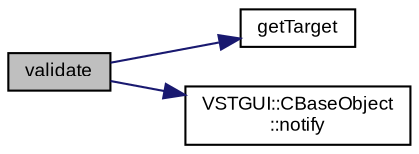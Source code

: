 digraph "validate"
{
  bgcolor="transparent";
  edge [fontname="Arial",fontsize="9",labelfontname="Arial",labelfontsize="9"];
  node [fontname="Arial",fontsize="9",shape=record];
  rankdir="LR";
  Node1 [label="validate",height=0.2,width=0.4,color="black", fillcolor="grey75", style="filled" fontcolor="black"];
  Node1 -> Node2 [color="midnightblue",fontsize="9",style="solid",fontname="Arial"];
  Node2 [label="getTarget",height=0.2,width=0.4,color="black",URL="$class_v_s_t_g_u_i_1_1_c_command_menu_item.html#ae4c86c0d5e2ba593b04c3c9767097235"];
  Node1 -> Node3 [color="midnightblue",fontsize="9",style="solid",fontname="Arial"];
  Node3 [label="VSTGUI::CBaseObject\l::notify",height=0.2,width=0.4,color="black",URL="$class_v_s_t_g_u_i_1_1_c_base_object.html#ab18c3bcc0cb674396848861dfd78a83a"];
}
